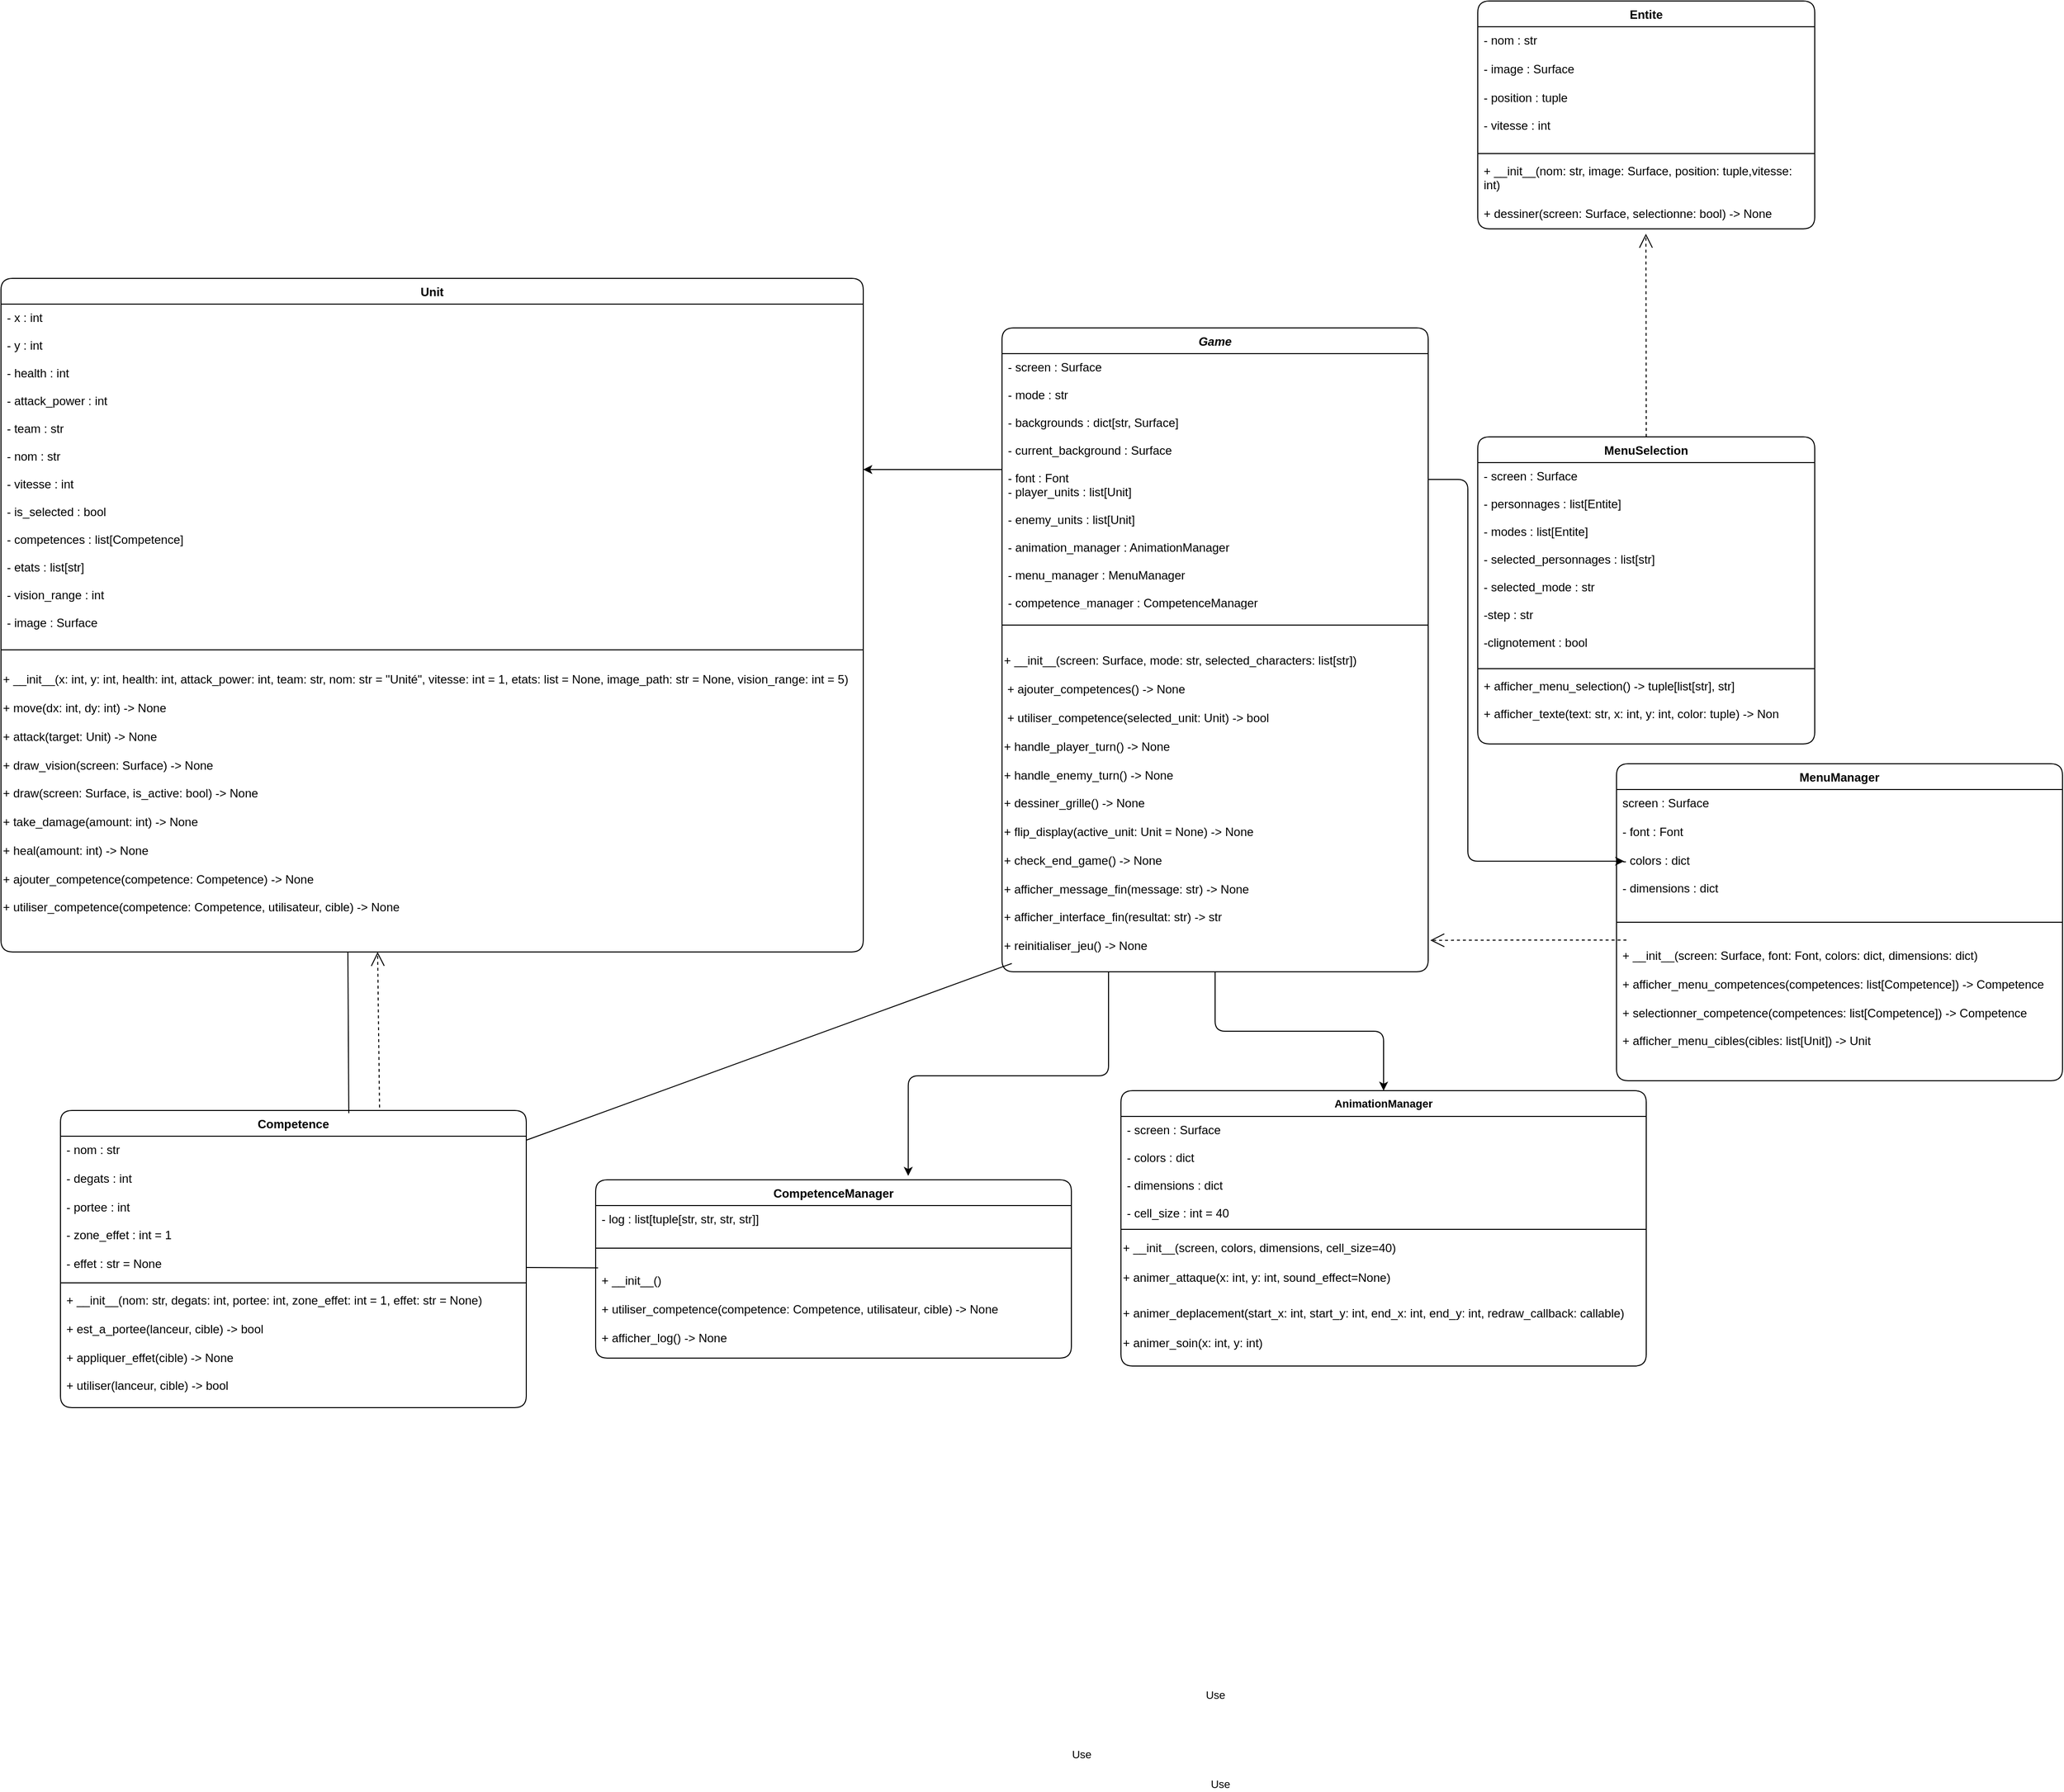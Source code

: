<mxfile version="25.0.3">
  <diagram id="C5RBs43oDa-KdzZeNtuy" name="Page-1">
    <mxGraphModel dx="2510" dy="3332" grid="1" gridSize="10" guides="1" tooltips="1" connect="1" arrows="1" fold="1" page="1" pageScale="1" pageWidth="827" pageHeight="1169" math="0" shadow="0">
      <root>
        <mxCell id="WIyWlLk6GJQsqaUBKTNV-0" />
        <mxCell id="WIyWlLk6GJQsqaUBKTNV-1" parent="WIyWlLk6GJQsqaUBKTNV-0" />
        <mxCell id="wvxGMsRAUyCOwJ91_nCI-74" style="edgeStyle=orthogonalEdgeStyle;rounded=1;orthogonalLoop=1;jettySize=auto;html=1;exitX=0.5;exitY=1;exitDx=0;exitDy=0;entryX=0.5;entryY=0;entryDx=0;entryDy=0;labelBackgroundColor=none;fontColor=default;" edge="1" parent="WIyWlLk6GJQsqaUBKTNV-1" source="zkfFHV4jXpPFQw0GAbJ--0" target="zkfFHV4jXpPFQw0GAbJ--13">
          <mxGeometry relative="1" as="geometry" />
        </mxCell>
        <mxCell id="zkfFHV4jXpPFQw0GAbJ--0" value="Game" style="swimlane;fontStyle=3;align=center;verticalAlign=top;childLayout=stackLayout;horizontal=1;startSize=26;horizontalStack=0;resizeParent=1;resizeLast=0;collapsible=1;marginBottom=0;rounded=1;shadow=0;strokeWidth=1;labelBackgroundColor=none;" parent="WIyWlLk6GJQsqaUBKTNV-1" vertex="1">
          <mxGeometry x="190" y="-990" width="430" height="650" as="geometry">
            <mxRectangle x="230" y="140" width="160" height="26" as="alternateBounds" />
          </mxGeometry>
        </mxCell>
        <mxCell id="zkfFHV4jXpPFQw0GAbJ--3" value="- screen : Surface &#xa;&#xa;- mode : str&#xa;&#xa;- backgrounds : dict[str, Surface]&#xa;&#xa;- current_background : Surface&#xa;&#xa; - font : Font&#xa;- player_units : list[Unit]&#xa;&#xa;- enemy_units : list[Unit] &#xa;&#xa;- animation_manager : AnimationManager &#xa;&#xa;- menu_manager : MenuManager &#xa;&#xa;- competence_manager : CompetenceManager" style="text;align=left;verticalAlign=top;spacingLeft=4;spacingRight=4;overflow=hidden;rotatable=0;points=[[0,0.5],[1,0.5]];portConstraint=eastwest;rounded=1;shadow=0;html=0;labelBackgroundColor=none;" parent="zkfFHV4jXpPFQw0GAbJ--0" vertex="1">
          <mxGeometry y="26" width="430" height="254" as="geometry" />
        </mxCell>
        <mxCell id="zkfFHV4jXpPFQw0GAbJ--4" value="" style="line;html=1;strokeWidth=1;align=left;verticalAlign=middle;spacingTop=-1;spacingLeft=3;spacingRight=3;rotatable=0;labelPosition=right;points=[];portConstraint=eastwest;labelBackgroundColor=none;rounded=1;" parent="zkfFHV4jXpPFQw0GAbJ--0" vertex="1">
          <mxGeometry y="280" width="430" height="40" as="geometry" />
        </mxCell>
        <mxCell id="wvxGMsRAUyCOwJ91_nCI-42" value="&lt;div&gt; + __init__(screen: Surface, mode: str, selected_characters: list[str]) &lt;br&gt;&lt;/div&gt;&lt;div&gt;&lt;br&gt;&lt;/div&gt;&lt;div&gt;&amp;nbsp;+ ajouter_competences() -&amp;gt; None &lt;br&gt;&lt;/div&gt;&lt;div&gt;&lt;br&gt;&lt;/div&gt;&lt;div&gt;&amp;nbsp;+ utiliser_competence(selected_unit: Unit) -&amp;gt; bool &lt;br&gt;&lt;/div&gt;&lt;div&gt;&lt;br&gt;&lt;/div&gt;&lt;div&gt;+ handle_player_turn() -&amp;gt; None &lt;br&gt;&lt;/div&gt;&lt;div&gt;&lt;br&gt;&lt;/div&gt;&lt;div&gt;+ handle_enemy_turn() -&amp;gt; None &lt;br&gt;&lt;/div&gt;&lt;div&gt;&lt;br&gt;&lt;/div&gt;&lt;div&gt;+ dessiner_grille() -&amp;gt; None &lt;br&gt;&lt;/div&gt;&lt;div&gt;&lt;br&gt;&lt;/div&gt;&lt;div&gt;+ flip_display(active_unit: Unit = None) -&amp;gt; None &lt;/div&gt;&lt;br&gt;&lt;div&gt;+ check_end_game() -&amp;gt; None &lt;br&gt;&lt;/div&gt;&lt;div&gt;&lt;br&gt;&lt;/div&gt;&lt;div&gt;+ afficher_message_fin(message: str) -&amp;gt; None &lt;br&gt;&lt;/div&gt;&lt;div&gt;&lt;br&gt;&lt;/div&gt;&lt;div&gt;+ afficher_interface_fin(resultat: str) -&amp;gt; str &lt;br&gt;&lt;/div&gt;&lt;div&gt;&lt;br&gt;&lt;/div&gt;+ reinitialiser_jeu() -&amp;gt; None     " style="text;html=1;align=left;verticalAlign=middle;resizable=0;points=[];autosize=1;strokeColor=none;fillColor=none;labelBackgroundColor=none;rounded=1;" vertex="1" parent="zkfFHV4jXpPFQw0GAbJ--0">
          <mxGeometry y="320" width="430" height="320" as="geometry" />
        </mxCell>
        <mxCell id="zkfFHV4jXpPFQw0GAbJ--6" value="MenuSelection" style="swimlane;fontStyle=1;align=center;verticalAlign=top;childLayout=stackLayout;horizontal=1;startSize=26;horizontalStack=0;resizeParent=1;resizeLast=0;collapsible=1;marginBottom=0;rounded=1;shadow=0;strokeWidth=1;labelBackgroundColor=none;" parent="WIyWlLk6GJQsqaUBKTNV-1" vertex="1">
          <mxGeometry x="670" y="-880" width="340" height="310" as="geometry">
            <mxRectangle x="130" y="380" width="160" height="26" as="alternateBounds" />
          </mxGeometry>
        </mxCell>
        <mxCell id="zkfFHV4jXpPFQw0GAbJ--7" value="- screen : Surface &#xa;&#xa;- personnages : list[Entite]&#xa;&#xa;- modes : list[Entite]&#xa; &#xa;- selected_personnages : list[str]&#xa;&#xa;- selected_mode : str &#xa;&#xa;-step : str &#xa;&#xa;-clignotement : bool " style="text;align=left;verticalAlign=top;spacingLeft=4;spacingRight=4;overflow=hidden;rotatable=0;points=[[0,0.5],[1,0.5]];portConstraint=eastwest;labelBackgroundColor=none;rounded=1;" parent="zkfFHV4jXpPFQw0GAbJ--6" vertex="1">
          <mxGeometry y="26" width="340" height="204" as="geometry" />
        </mxCell>
        <mxCell id="zkfFHV4jXpPFQw0GAbJ--9" value="" style="line;html=1;strokeWidth=1;align=left;verticalAlign=middle;spacingTop=-1;spacingLeft=3;spacingRight=3;rotatable=0;labelPosition=right;points=[];portConstraint=eastwest;labelBackgroundColor=none;rounded=1;" parent="zkfFHV4jXpPFQw0GAbJ--6" vertex="1">
          <mxGeometry y="230" width="340" height="8" as="geometry" />
        </mxCell>
        <mxCell id="zkfFHV4jXpPFQw0GAbJ--11" value="+ afficher_menu_selection() -&gt; tuple[list[str], str]&#xa;&#xa;+ afficher_texte(text: str, x: int, y: int, color: tuple) -&gt; Non" style="text;align=left;verticalAlign=top;spacingLeft=4;spacingRight=4;overflow=hidden;rotatable=0;points=[[0,0.5],[1,0.5]];portConstraint=eastwest;labelBackgroundColor=none;rounded=1;" parent="zkfFHV4jXpPFQw0GAbJ--6" vertex="1">
          <mxGeometry y="238" width="340" height="72" as="geometry" />
        </mxCell>
        <mxCell id="zkfFHV4jXpPFQw0GAbJ--13" value="AnimationManager" style="swimlane;fontStyle=1;align=center;verticalAlign=top;childLayout=stackLayout;horizontal=1;startSize=26;horizontalStack=0;resizeParent=1;resizeLast=0;collapsible=1;marginBottom=0;rounded=1;shadow=0;strokeWidth=1;fontSize=11;labelBackgroundColor=none;" parent="WIyWlLk6GJQsqaUBKTNV-1" vertex="1">
          <mxGeometry x="310" y="-220" width="530" height="278" as="geometry">
            <mxRectangle x="330" y="360" width="170" height="26" as="alternateBounds" />
          </mxGeometry>
        </mxCell>
        <mxCell id="zkfFHV4jXpPFQw0GAbJ--14" value="- screen : Surface&#xa;   &#xa;- colors : dict&#xa; &#xa;- dimensions : dict&#xa;&#xa;- cell_size : int = 40 " style="text;align=left;verticalAlign=top;spacingLeft=4;spacingRight=4;overflow=hidden;rotatable=0;points=[[0,0.5],[1,0.5]];portConstraint=eastwest;labelBackgroundColor=none;rounded=1;" parent="zkfFHV4jXpPFQw0GAbJ--13" vertex="1">
          <mxGeometry y="26" width="530" height="110" as="geometry" />
        </mxCell>
        <mxCell id="zkfFHV4jXpPFQw0GAbJ--15" value="" style="line;html=1;strokeWidth=1;align=left;verticalAlign=middle;spacingTop=-1;spacingLeft=3;spacingRight=3;rotatable=0;labelPosition=right;points=[];portConstraint=eastwest;labelBackgroundColor=none;rounded=1;" parent="zkfFHV4jXpPFQw0GAbJ--13" vertex="1">
          <mxGeometry y="136" width="530" height="8" as="geometry" />
        </mxCell>
        <mxCell id="wvxGMsRAUyCOwJ91_nCI-13" value="&#xa;" style="group;align=left;labelPosition=center;verticalLabelPosition=middle;verticalAlign=middle;labelBackgroundColor=none;rounded=1;" vertex="1" connectable="0" parent="zkfFHV4jXpPFQw0GAbJ--13">
          <mxGeometry y="144" width="530" height="126" as="geometry" />
        </mxCell>
        <mxCell id="wvxGMsRAUyCOwJ91_nCI-3" value="+ __init__(screen, colors, dimensions, cell_size=40) " style="text;html=1;align=left;verticalAlign=middle;resizable=0;points=[];autosize=1;strokeColor=none;fillColor=none;container=1;labelBackgroundColor=none;rounded=1;" vertex="1" parent="wvxGMsRAUyCOwJ91_nCI-13">
          <mxGeometry width="370" height="30" as="geometry" />
        </mxCell>
        <mxCell id="wvxGMsRAUyCOwJ91_nCI-9" value="+ animer_attaque(x: int, y: int, sound_effect=None)" style="text;html=1;align=left;verticalAlign=middle;resizable=0;points=[];autosize=1;strokeColor=none;fillColor=none;container=1;labelBackgroundColor=none;rounded=1;" vertex="1" parent="wvxGMsRAUyCOwJ91_nCI-13">
          <mxGeometry y="30" width="370" height="30" as="geometry" />
        </mxCell>
        <mxCell id="wvxGMsRAUyCOwJ91_nCI-14" value="+ animer_deplacement(start_x: int, start_y: int, end_x: int, end_y: int, redraw_callback: callable) " style="text;html=1;align=left;verticalAlign=middle;resizable=0;points=[];autosize=1;strokeColor=none;fillColor=none;labelBackgroundColor=none;rounded=1;" vertex="1" parent="wvxGMsRAUyCOwJ91_nCI-13">
          <mxGeometry y="66" width="530" height="30" as="geometry" />
        </mxCell>
        <mxCell id="wvxGMsRAUyCOwJ91_nCI-15" value="+ animer_soin(x: int, y: int) " style="text;html=1;align=left;verticalAlign=middle;resizable=0;points=[];autosize=1;strokeColor=none;fillColor=none;labelBackgroundColor=none;rounded=1;" vertex="1" parent="wvxGMsRAUyCOwJ91_nCI-13">
          <mxGeometry y="96" width="160" height="30" as="geometry" />
        </mxCell>
        <mxCell id="zkfFHV4jXpPFQw0GAbJ--17" value="Unit" style="swimlane;fontStyle=1;align=center;verticalAlign=top;childLayout=stackLayout;horizontal=1;startSize=26;horizontalStack=0;resizeParent=1;resizeLast=0;collapsible=1;marginBottom=0;rounded=1;shadow=0;strokeWidth=1;labelBackgroundColor=none;" parent="WIyWlLk6GJQsqaUBKTNV-1" vertex="1">
          <mxGeometry x="-820" y="-1040" width="870" height="680" as="geometry">
            <mxRectangle x="550" y="140" width="160" height="26" as="alternateBounds" />
          </mxGeometry>
        </mxCell>
        <mxCell id="zkfFHV4jXpPFQw0GAbJ--22" value=" - x : int &#xa;&#xa;- y : int &#xa;&#xa;- health : int&#xa; &#xa;- attack_power : int&#xa;&#xa;- team : str&#xa; &#xa;- nom : str&#xa; &#xa;- vitesse : int&#xa;&#xa;- is_selected : bool&#xa; &#xa;- competences : list[Competence]&#xa;&#xa;- etats : list[str]&#xa; &#xa;- vision_range : int&#xa;&#xa;- image : Surface " style="text;align=left;verticalAlign=top;spacingLeft=4;spacingRight=4;overflow=hidden;rotatable=0;points=[[0,0.5],[1,0.5]];portConstraint=eastwest;rounded=1;shadow=0;html=0;labelBackgroundColor=none;" parent="zkfFHV4jXpPFQw0GAbJ--17" vertex="1">
          <mxGeometry y="26" width="870" height="334" as="geometry" />
        </mxCell>
        <mxCell id="zkfFHV4jXpPFQw0GAbJ--23" value="" style="line;html=1;strokeWidth=1;align=left;verticalAlign=middle;spacingTop=-1;spacingLeft=3;spacingRight=3;rotatable=0;labelPosition=right;points=[];portConstraint=eastwest;labelBackgroundColor=none;rounded=1;" parent="zkfFHV4jXpPFQw0GAbJ--17" vertex="1">
          <mxGeometry y="360" width="870" height="30" as="geometry" />
        </mxCell>
        <mxCell id="wvxGMsRAUyCOwJ91_nCI-37" value="&lt;div&gt;+ __init__(x: int, y: int, health: int, attack_power: int, team: str, nom: str = &quot;Unité&quot;, vitesse: int = 1, etats: list = None, image_path: str = None, vision_range: int = 5)&lt;/div&gt;&lt;div&gt;&lt;br&gt;&lt;/div&gt;&lt;div&gt;+ move(dx: int, dy: int) -&amp;gt; None &lt;br&gt;&lt;/div&gt;&lt;div&gt;&lt;br&gt;&lt;/div&gt;&lt;div&gt;+ attack(target: Unit) -&amp;gt; None&amp;nbsp;&lt;/div&gt;&lt;div&gt;&lt;br&gt;&lt;/div&gt;&lt;div&gt;+ draw_vision(screen: Surface) -&amp;gt; None &lt;br&gt;&lt;/div&gt;&lt;div&gt;&lt;br&gt;&lt;/div&gt;&lt;div&gt;+ draw(screen: Surface, is_active: bool) -&amp;gt; None&lt;/div&gt;&lt;div&gt;&lt;br&gt;&lt;/div&gt;&lt;div&gt;+ take_damage(amount: int) -&amp;gt; None&lt;/div&gt;&lt;div&gt;&lt;br&gt;&lt;/div&gt;&lt;div&gt;+ heal(amount: int) -&amp;gt; None &lt;br&gt;&lt;/div&gt;&lt;div&gt;&lt;br&gt;&lt;/div&gt;&lt;div&gt;+ ajouter_competence(competence: Competence) -&amp;gt; None&lt;/div&gt;&lt;div&gt;&lt;br&gt;&lt;/div&gt;+ utiliser_competence(competence: Competence, utilisateur, cible) -&amp;gt; None" style="text;html=1;align=left;verticalAlign=middle;resizable=0;points=[];autosize=1;strokeColor=none;fillColor=none;labelBackgroundColor=none;rounded=1;" vertex="1" parent="zkfFHV4jXpPFQw0GAbJ--17">
          <mxGeometry y="390" width="870" height="260" as="geometry" />
        </mxCell>
        <mxCell id="wvxGMsRAUyCOwJ91_nCI-20" value="Competence" style="swimlane;fontStyle=1;align=center;verticalAlign=top;childLayout=stackLayout;horizontal=1;startSize=26;horizontalStack=0;resizeParent=1;resizeParentMax=0;resizeLast=0;collapsible=1;marginBottom=0;whiteSpace=wrap;html=1;labelBackgroundColor=none;rounded=1;" vertex="1" parent="WIyWlLk6GJQsqaUBKTNV-1">
          <mxGeometry x="-760" y="-200" width="470" height="300" as="geometry" />
        </mxCell>
        <mxCell id="wvxGMsRAUyCOwJ91_nCI-21" value="&lt;div&gt;- nom : str&lt;/div&gt;&lt;div&gt;&amp;nbsp;&lt;/div&gt;&lt;div&gt;- degats : int&lt;/div&gt;&lt;div&gt;&amp;nbsp;&lt;/div&gt;&lt;div&gt;- portee : int&lt;/div&gt;&lt;div&gt;&amp;nbsp;&lt;/div&gt;&lt;div&gt;- zone_effet : int = 1&lt;/div&gt;&lt;div&gt;&amp;nbsp;&lt;/div&gt;&lt;div&gt;- effet : str = None  &lt;/div&gt;" style="text;strokeColor=none;fillColor=none;align=left;verticalAlign=top;spacingLeft=4;spacingRight=4;overflow=hidden;rotatable=0;points=[[0,0.5],[1,0.5]];portConstraint=eastwest;whiteSpace=wrap;html=1;labelBackgroundColor=none;rounded=1;" vertex="1" parent="wvxGMsRAUyCOwJ91_nCI-20">
          <mxGeometry y="26" width="470" height="144" as="geometry" />
        </mxCell>
        <mxCell id="wvxGMsRAUyCOwJ91_nCI-22" value="" style="line;strokeWidth=1;fillColor=none;align=left;verticalAlign=middle;spacingTop=-1;spacingLeft=3;spacingRight=3;rotatable=0;labelPosition=right;points=[];portConstraint=eastwest;labelBackgroundColor=none;rounded=1;" vertex="1" parent="wvxGMsRAUyCOwJ91_nCI-20">
          <mxGeometry y="170" width="470" height="8" as="geometry" />
        </mxCell>
        <mxCell id="wvxGMsRAUyCOwJ91_nCI-23" value="&lt;div&gt;+ __init__(nom: str, degats: int, portee: int, zone_effet: int = 1, effet: str = None) &lt;br&gt;&lt;/div&gt;&lt;div&gt;&lt;br&gt;&lt;/div&gt;&lt;div&gt;+ est_a_portee(lanceur, cible) -&amp;gt; bool&lt;/div&gt;&lt;div&gt;&lt;br&gt; &lt;/div&gt;&lt;div&gt;+ appliquer_effet(cible) -&amp;gt; None &lt;br&gt;&lt;/div&gt;&lt;div&gt;&lt;br&gt;&lt;/div&gt;+ utiliser(lanceur, cible) -&amp;gt; bool  " style="text;strokeColor=none;fillColor=none;align=left;verticalAlign=top;spacingLeft=4;spacingRight=4;overflow=hidden;rotatable=0;points=[[0,0.5],[1,0.5]];portConstraint=eastwest;whiteSpace=wrap;html=1;labelBackgroundColor=none;rounded=1;" vertex="1" parent="wvxGMsRAUyCOwJ91_nCI-20">
          <mxGeometry y="178" width="470" height="122" as="geometry" />
        </mxCell>
        <mxCell id="wvxGMsRAUyCOwJ91_nCI-25" value="Entite" style="swimlane;fontStyle=1;align=center;verticalAlign=top;childLayout=stackLayout;horizontal=1;startSize=26;horizontalStack=0;resizeParent=1;resizeParentMax=0;resizeLast=0;collapsible=1;marginBottom=0;whiteSpace=wrap;html=1;labelBackgroundColor=none;rounded=1;" vertex="1" parent="WIyWlLk6GJQsqaUBKTNV-1">
          <mxGeometry x="670" y="-1320" width="340" height="230" as="geometry" />
        </mxCell>
        <mxCell id="wvxGMsRAUyCOwJ91_nCI-26" value="&lt;div&gt; - nom : str &lt;br&gt;&lt;/div&gt;&lt;div&gt;&lt;br&gt;&lt;/div&gt;&lt;div&gt;- image : Surface &lt;br&gt;&lt;/div&gt;&lt;div&gt;&lt;br&gt;&lt;/div&gt;&lt;div&gt;- position : tuple &lt;br&gt;&lt;/div&gt;&lt;div&gt;&lt;br&gt;&lt;/div&gt;&lt;div&gt;- vitesse : int&lt;/div&gt;" style="text;strokeColor=none;fillColor=none;align=left;verticalAlign=top;spacingLeft=4;spacingRight=4;overflow=hidden;rotatable=0;points=[[0,0.5],[1,0.5]];portConstraint=eastwest;whiteSpace=wrap;html=1;labelBackgroundColor=none;rounded=1;" vertex="1" parent="wvxGMsRAUyCOwJ91_nCI-25">
          <mxGeometry y="26" width="340" height="124" as="geometry" />
        </mxCell>
        <mxCell id="wvxGMsRAUyCOwJ91_nCI-27" value="" style="line;strokeWidth=1;fillColor=none;align=left;verticalAlign=middle;spacingTop=-1;spacingLeft=3;spacingRight=3;rotatable=0;labelPosition=right;points=[];portConstraint=eastwest;labelBackgroundColor=none;rounded=1;" vertex="1" parent="wvxGMsRAUyCOwJ91_nCI-25">
          <mxGeometry y="150" width="340" height="8" as="geometry" />
        </mxCell>
        <mxCell id="wvxGMsRAUyCOwJ91_nCI-28" value="&lt;div&gt;+ __init__(nom: str, image: Surface, position: tuple,vitesse: int) &lt;br&gt;&lt;/div&gt;&lt;div&gt;&lt;br&gt;&lt;/div&gt;+ dessiner(screen: Surface, selectionne: bool) -&amp;gt; None  " style="text;strokeColor=none;fillColor=none;align=left;verticalAlign=top;spacingLeft=4;spacingRight=4;overflow=hidden;rotatable=0;points=[[0,0.5],[1,0.5]];portConstraint=eastwest;whiteSpace=wrap;html=1;labelBackgroundColor=none;rounded=1;" vertex="1" parent="wvxGMsRAUyCOwJ91_nCI-25">
          <mxGeometry y="158" width="340" height="72" as="geometry" />
        </mxCell>
        <mxCell id="wvxGMsRAUyCOwJ91_nCI-30" value="CompetenceManager   " style="swimlane;fontStyle=1;align=center;verticalAlign=top;childLayout=stackLayout;horizontal=1;startSize=26;horizontalStack=0;resizeParent=1;resizeParentMax=0;resizeLast=0;collapsible=1;marginBottom=0;whiteSpace=wrap;html=1;labelBackgroundColor=none;rounded=1;" vertex="1" parent="WIyWlLk6GJQsqaUBKTNV-1">
          <mxGeometry x="-220" y="-130" width="480" height="180" as="geometry" />
        </mxCell>
        <mxCell id="wvxGMsRAUyCOwJ91_nCI-31" value="- log : list[tuple[str, str, str, str]]" style="text;strokeColor=none;fillColor=none;align=left;verticalAlign=top;spacingLeft=4;spacingRight=4;overflow=hidden;rotatable=0;points=[[0,0.5],[1,0.5]];portConstraint=eastwest;whiteSpace=wrap;html=1;labelBackgroundColor=none;rounded=1;" vertex="1" parent="wvxGMsRAUyCOwJ91_nCI-30">
          <mxGeometry y="26" width="480" height="24" as="geometry" />
        </mxCell>
        <mxCell id="wvxGMsRAUyCOwJ91_nCI-32" value="" style="line;strokeWidth=1;fillColor=none;align=left;verticalAlign=middle;spacingTop=-1;spacingLeft=3;spacingRight=3;rotatable=0;labelPosition=right;points=[];portConstraint=eastwest;labelBackgroundColor=none;rounded=1;" vertex="1" parent="wvxGMsRAUyCOwJ91_nCI-30">
          <mxGeometry y="50" width="480" height="38" as="geometry" />
        </mxCell>
        <mxCell id="wvxGMsRAUyCOwJ91_nCI-33" value="&lt;div&gt;+ __init__()&amp;nbsp;&lt;/div&gt;&lt;div&gt;&lt;br&gt;&lt;/div&gt;&lt;div&gt;+ utiliser_competence(competence: Competence, utilisateur, cible) -&amp;gt; None&lt;/div&gt;&lt;div&gt;&lt;br&gt;&lt;/div&gt;&lt;div&gt;+ afficher_log() -&amp;gt; None   &lt;/div&gt;" style="text;strokeColor=none;fillColor=none;align=left;verticalAlign=top;spacingLeft=4;spacingRight=4;overflow=hidden;rotatable=0;points=[[0,0.5],[1,0.5]];portConstraint=eastwest;whiteSpace=wrap;html=1;labelBackgroundColor=none;rounded=1;" vertex="1" parent="wvxGMsRAUyCOwJ91_nCI-30">
          <mxGeometry y="88" width="480" height="92" as="geometry" />
        </mxCell>
        <mxCell id="wvxGMsRAUyCOwJ91_nCI-47" value="" style="endArrow=none;html=1;rounded=1;exitX=0.619;exitY=0.009;exitDx=0;exitDy=0;exitPerimeter=0;labelBackgroundColor=none;fontColor=default;" edge="1" parent="WIyWlLk6GJQsqaUBKTNV-1" source="wvxGMsRAUyCOwJ91_nCI-20">
          <mxGeometry width="50" height="50" relative="1" as="geometry">
            <mxPoint x="-520" y="-310" as="sourcePoint" />
            <mxPoint x="-470" y="-360" as="targetPoint" />
          </mxGeometry>
        </mxCell>
        <mxCell id="wvxGMsRAUyCOwJ91_nCI-50" value="" style="endArrow=none;html=1;rounded=1;entryX=0.005;entryY=0.009;entryDx=0;entryDy=0;entryPerimeter=0;labelBackgroundColor=none;fontColor=default;" edge="1" parent="WIyWlLk6GJQsqaUBKTNV-1" target="wvxGMsRAUyCOwJ91_nCI-33">
          <mxGeometry width="50" height="50" relative="1" as="geometry">
            <mxPoint x="-290" y="-41.49" as="sourcePoint" />
            <mxPoint x="-223.76" y="-38.518" as="targetPoint" />
          </mxGeometry>
        </mxCell>
        <mxCell id="wvxGMsRAUyCOwJ91_nCI-52" value="" style="endArrow=none;html=1;rounded=1;entryX=0.023;entryY=1.005;entryDx=0;entryDy=0;entryPerimeter=0;labelBackgroundColor=none;fontColor=default;" edge="1" parent="WIyWlLk6GJQsqaUBKTNV-1" target="wvxGMsRAUyCOwJ91_nCI-42">
          <mxGeometry width="50" height="50" relative="1" as="geometry">
            <mxPoint x="-290" y="-170" as="sourcePoint" />
            <mxPoint x="-240" y="-220" as="targetPoint" />
          </mxGeometry>
        </mxCell>
        <mxCell id="wvxGMsRAUyCOwJ91_nCI-53" value="" style="edgeStyle=orthogonalEdgeStyle;rounded=1;orthogonalLoop=1;jettySize=auto;html=1;fontStyle=1;fontSize=31;labelBackgroundColor=none;fontColor=default;" edge="1" parent="WIyWlLk6GJQsqaUBKTNV-1" source="zkfFHV4jXpPFQw0GAbJ--3" target="zkfFHV4jXpPFQw0GAbJ--22">
          <mxGeometry relative="1" as="geometry">
            <Array as="points">
              <mxPoint x="140" y="-847" />
              <mxPoint x="140" y="-847" />
            </Array>
          </mxGeometry>
        </mxCell>
        <mxCell id="wvxGMsRAUyCOwJ91_nCI-55" value="Use" style="endArrow=open;endSize=12;dashed=1;html=1;rounded=1;exitX=0.685;exitY=-0.01;exitDx=0;exitDy=0;exitPerimeter=0;labelBackgroundColor=none;fontColor=default;" edge="1" parent="WIyWlLk6GJQsqaUBKTNV-1" source="wvxGMsRAUyCOwJ91_nCI-20">
          <mxGeometry x="-1" y="-963" width="160" relative="1" as="geometry">
            <mxPoint x="-440" y="-220" as="sourcePoint" />
            <mxPoint x="-440" y="-360" as="targetPoint" />
            <mxPoint x="-255" y="665" as="offset" />
          </mxGeometry>
        </mxCell>
        <mxCell id="wvxGMsRAUyCOwJ91_nCI-57" value="MenuManager" style="swimlane;fontStyle=1;align=center;verticalAlign=top;childLayout=stackLayout;horizontal=1;startSize=26;horizontalStack=0;resizeParent=1;resizeParentMax=0;resizeLast=0;collapsible=1;marginBottom=0;whiteSpace=wrap;html=1;labelBackgroundColor=none;rounded=1;" vertex="1" parent="WIyWlLk6GJQsqaUBKTNV-1">
          <mxGeometry x="810" y="-550" width="450" height="320" as="geometry" />
        </mxCell>
        <mxCell id="wvxGMsRAUyCOwJ91_nCI-58" value="&lt;div&gt;screen : Surface&lt;/div&gt;&lt;div&gt;&lt;br&gt;&lt;/div&gt;&lt;div&gt;- font : Font&lt;/div&gt;&lt;div&gt;&lt;br&gt;&lt;/div&gt;&lt;div&gt;- colors : dict&lt;/div&gt;&lt;div&gt;&lt;br&gt;&lt;/div&gt;&lt;div&gt;- dimensions : dict  &lt;/div&gt;" style="text;strokeColor=none;fillColor=none;align=left;verticalAlign=top;spacingLeft=4;spacingRight=4;overflow=hidden;rotatable=0;points=[[0,0.5],[1,0.5]];portConstraint=eastwest;whiteSpace=wrap;html=1;labelBackgroundColor=none;rounded=1;" vertex="1" parent="wvxGMsRAUyCOwJ91_nCI-57">
          <mxGeometry y="26" width="450" height="114" as="geometry" />
        </mxCell>
        <mxCell id="wvxGMsRAUyCOwJ91_nCI-59" value="" style="line;strokeWidth=1;fillColor=none;align=left;verticalAlign=middle;spacingTop=-1;spacingLeft=3;spacingRight=3;rotatable=0;labelPosition=right;points=[];portConstraint=eastwest;labelBackgroundColor=none;rounded=1;" vertex="1" parent="wvxGMsRAUyCOwJ91_nCI-57">
          <mxGeometry y="140" width="450" height="40" as="geometry" />
        </mxCell>
        <mxCell id="wvxGMsRAUyCOwJ91_nCI-60" value="&lt;div&gt;+ __init__(screen: Surface, font: Font, colors: dict, dimensions: dict) &lt;br&gt;&lt;/div&gt;&lt;div&gt;&lt;br&gt;&lt;/div&gt;&lt;div&gt;+ afficher_menu_competences(competences: list[Competence]) -&amp;gt; Competence &lt;br&gt;&lt;/div&gt;&lt;div&gt;&lt;br&gt;&lt;/div&gt;&lt;div&gt;+ selectionner_competence(competences: list[Competence]) -&amp;gt; Competence &lt;br&gt;&lt;/div&gt;&lt;div&gt;&lt;br&gt;&lt;/div&gt;+ afficher_menu_cibles(cibles: list[Unit]) -&amp;gt; Unit   " style="text;strokeColor=none;fillColor=none;align=left;verticalAlign=top;spacingLeft=4;spacingRight=4;overflow=hidden;rotatable=0;points=[[0,0.5],[1,0.5]];portConstraint=eastwest;whiteSpace=wrap;html=1;labelBackgroundColor=none;rounded=1;" vertex="1" parent="wvxGMsRAUyCOwJ91_nCI-57">
          <mxGeometry y="180" width="450" height="140" as="geometry" />
        </mxCell>
        <mxCell id="wvxGMsRAUyCOwJ91_nCI-64" value="Use" style="endArrow=open;endSize=12;dashed=1;html=1;rounded=1;exitX=0.5;exitY=0;exitDx=0;exitDy=0;entryX=0.499;entryY=1.069;entryDx=0;entryDy=0;entryPerimeter=0;labelBackgroundColor=none;fontColor=default;" edge="1" parent="WIyWlLk6GJQsqaUBKTNV-1" source="zkfFHV4jXpPFQw0GAbJ--6" target="wvxGMsRAUyCOwJ91_nCI-28">
          <mxGeometry x="-1" y="1426" width="160" relative="1" as="geometry">
            <mxPoint x="860" y="-990" as="sourcePoint" />
            <mxPoint x="1020" y="-990" as="targetPoint" />
            <mxPoint x="996" y="1358" as="offset" />
          </mxGeometry>
        </mxCell>
        <mxCell id="wvxGMsRAUyCOwJ91_nCI-67" value="Use" style="endArrow=open;endSize=12;dashed=1;html=1;rounded=1;entryX=1.005;entryY=0.932;entryDx=0;entryDy=0;entryPerimeter=0;labelBackgroundColor=none;fontColor=default;" edge="1" parent="WIyWlLk6GJQsqaUBKTNV-1" target="wvxGMsRAUyCOwJ91_nCI-42">
          <mxGeometry x="1" y="792" width="160" relative="1" as="geometry">
            <mxPoint x="820" y="-372" as="sourcePoint" />
            <mxPoint x="620.0" y="-444.29" as="targetPoint" />
            <Array as="points">
              <mxPoint x="720" y="-372" />
            </Array>
            <mxPoint x="-219" y="-30" as="offset" />
          </mxGeometry>
        </mxCell>
        <mxCell id="wvxGMsRAUyCOwJ91_nCI-73" style="edgeStyle=orthogonalEdgeStyle;rounded=1;orthogonalLoop=1;jettySize=auto;html=1;exitX=0.25;exitY=1;exitDx=0;exitDy=0;entryX=0.657;entryY=-0.022;entryDx=0;entryDy=0;entryPerimeter=0;labelBackgroundColor=none;fontColor=default;" edge="1" parent="WIyWlLk6GJQsqaUBKTNV-1" source="zkfFHV4jXpPFQw0GAbJ--0" target="wvxGMsRAUyCOwJ91_nCI-30">
          <mxGeometry relative="1" as="geometry" />
        </mxCell>
        <mxCell id="wvxGMsRAUyCOwJ91_nCI-76" style="edgeStyle=orthogonalEdgeStyle;rounded=1;orthogonalLoop=1;jettySize=auto;html=1;exitX=1;exitY=0.5;exitDx=0;exitDy=0;entryX=0.017;entryY=0.635;entryDx=0;entryDy=0;entryPerimeter=0;labelBackgroundColor=none;fontColor=default;" edge="1" parent="WIyWlLk6GJQsqaUBKTNV-1" source="zkfFHV4jXpPFQw0GAbJ--3" target="wvxGMsRAUyCOwJ91_nCI-58">
          <mxGeometry relative="1" as="geometry">
            <Array as="points">
              <mxPoint x="660" y="-837" />
              <mxPoint x="660" y="-452" />
            </Array>
          </mxGeometry>
        </mxCell>
      </root>
    </mxGraphModel>
  </diagram>
</mxfile>
